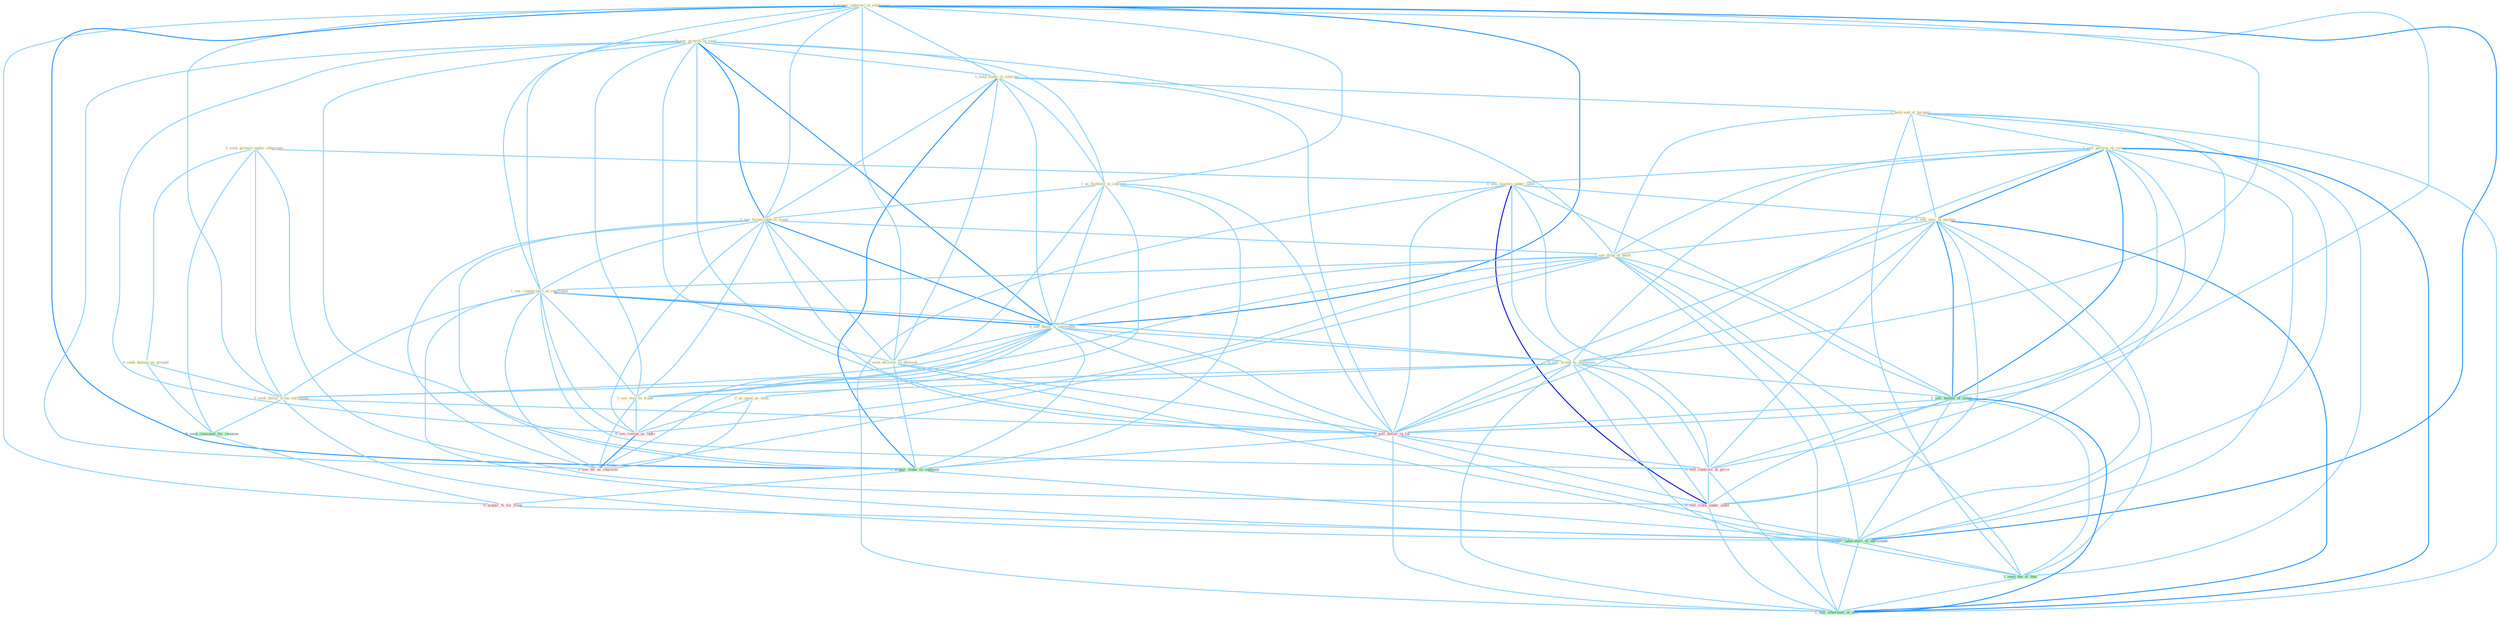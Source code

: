 Graph G{ 
    node
    [shape=polygon,style=filled,width=.5,height=.06,color="#BDFCC9",fixedsize=true,fontsize=4,
    fontcolor="#2f4f4f"];
    {node
    [color="#ffffe0", fontcolor="#8b7d6b"] "1_acquir_interest_in_entitynam " "0_see_growth_in_card " "1_hold_stake_in_interest " "1_hold_end_of_bargain " "1_us_foothold_in_concern " "0_seek_protect_under_othernum " "1_see_turnaround_in_trend " "1_sell_portion_of_receiv " "0_sell_machin_under_label " "0_seek_damag_on_ground " "1_sell_piec_of_packag " "1_see_drop_of_point " "1_see_counterpart_at_entitynam " "0_see_these_in_entitynam " "0_sell_brand_to_entitynam " "1_seen_decreas_in_demand " "0_us_good_as_item " "1_see_step_to_trade " "0_seek_dollar_from_entitynam "}
{node [color="#fff0f5", fontcolor="#b22222"] "0_sell_dollar_in_lot " "0_see_resign_as_indic " "0_acquir_%_for_franc " "0_sell_contract_at_price " "0_sell_cloth_under_label " "0_see_thi_as_reaction "}
edge [color="#B0E2FF"];

	"1_acquir_interest_in_entitynam " -- "0_see_growth_in_card " [w="1", color="#87cefa" ];
	"1_acquir_interest_in_entitynam " -- "1_hold_stake_in_interest " [w="1", color="#87cefa" ];
	"1_acquir_interest_in_entitynam " -- "1_us_foothold_in_concern " [w="1", color="#87cefa" ];
	"1_acquir_interest_in_entitynam " -- "1_see_turnaround_in_trend " [w="1", color="#87cefa" ];
	"1_acquir_interest_in_entitynam " -- "1_see_counterpart_at_entitynam " [w="1", color="#87cefa" ];
	"1_acquir_interest_in_entitynam " -- "0_see_these_in_entitynam " [w="2", color="#1e90ff" , len=0.8];
	"1_acquir_interest_in_entitynam " -- "0_sell_brand_to_entitynam " [w="1", color="#87cefa" ];
	"1_acquir_interest_in_entitynam " -- "1_seen_decreas_in_demand " [w="1", color="#87cefa" ];
	"1_acquir_interest_in_entitynam " -- "0_seek_dollar_from_entitynam " [w="1", color="#87cefa" ];
	"1_acquir_interest_in_entitynam " -- "0_sell_dollar_in_lot " [w="1", color="#87cefa" ];
	"1_acquir_interest_in_entitynam " -- "1_acquir_stake_in_compani " [w="2", color="#1e90ff" , len=0.8];
	"1_acquir_interest_in_entitynam " -- "0_acquir_%_for_franc " [w="1", color="#87cefa" ];
	"1_acquir_interest_in_entitynam " -- "1_acquir_laboratori_of_entitynam " [w="2", color="#1e90ff" , len=0.8];
	"0_see_growth_in_card " -- "1_hold_stake_in_interest " [w="1", color="#87cefa" ];
	"0_see_growth_in_card " -- "1_us_foothold_in_concern " [w="1", color="#87cefa" ];
	"0_see_growth_in_card " -- "1_see_turnaround_in_trend " [w="2", color="#1e90ff" , len=0.8];
	"0_see_growth_in_card " -- "1_see_drop_of_point " [w="1", color="#87cefa" ];
	"0_see_growth_in_card " -- "1_see_counterpart_at_entitynam " [w="1", color="#87cefa" ];
	"0_see_growth_in_card " -- "0_see_these_in_entitynam " [w="2", color="#1e90ff" , len=0.8];
	"0_see_growth_in_card " -- "1_seen_decreas_in_demand " [w="1", color="#87cefa" ];
	"0_see_growth_in_card " -- "1_see_step_to_trade " [w="1", color="#87cefa" ];
	"0_see_growth_in_card " -- "0_sell_dollar_in_lot " [w="1", color="#87cefa" ];
	"0_see_growth_in_card " -- "0_see_resign_as_indic " [w="1", color="#87cefa" ];
	"0_see_growth_in_card " -- "1_acquir_stake_in_compani " [w="1", color="#87cefa" ];
	"0_see_growth_in_card " -- "0_see_thi_as_reaction " [w="1", color="#87cefa" ];
	"1_hold_stake_in_interest " -- "1_hold_end_of_bargain " [w="1", color="#87cefa" ];
	"1_hold_stake_in_interest " -- "1_us_foothold_in_concern " [w="1", color="#87cefa" ];
	"1_hold_stake_in_interest " -- "1_see_turnaround_in_trend " [w="1", color="#87cefa" ];
	"1_hold_stake_in_interest " -- "0_see_these_in_entitynam " [w="1", color="#87cefa" ];
	"1_hold_stake_in_interest " -- "1_seen_decreas_in_demand " [w="1", color="#87cefa" ];
	"1_hold_stake_in_interest " -- "0_sell_dollar_in_lot " [w="1", color="#87cefa" ];
	"1_hold_stake_in_interest " -- "1_acquir_stake_in_compani " [w="2", color="#1e90ff" , len=0.8];
	"1_hold_end_of_bargain " -- "1_sell_portion_of_receiv " [w="1", color="#87cefa" ];
	"1_hold_end_of_bargain " -- "1_sell_piec_of_packag " [w="1", color="#87cefa" ];
	"1_hold_end_of_bargain " -- "1_see_drop_of_point " [w="1", color="#87cefa" ];
	"1_hold_end_of_bargain " -- "1_sell_basket_of_stock " [w="1", color="#87cefa" ];
	"1_hold_end_of_bargain " -- "1_acquir_laboratori_of_entitynam " [w="1", color="#87cefa" ];
	"1_hold_end_of_bargain " -- "1_seen_the_of_that " [w="1", color="#87cefa" ];
	"1_hold_end_of_bargain " -- "1_sell_othernum_of_offic " [w="1", color="#87cefa" ];
	"1_us_foothold_in_concern " -- "1_see_turnaround_in_trend " [w="1", color="#87cefa" ];
	"1_us_foothold_in_concern " -- "0_see_these_in_entitynam " [w="1", color="#87cefa" ];
	"1_us_foothold_in_concern " -- "1_seen_decreas_in_demand " [w="1", color="#87cefa" ];
	"1_us_foothold_in_concern " -- "0_us_good_as_item " [w="1", color="#87cefa" ];
	"1_us_foothold_in_concern " -- "0_sell_dollar_in_lot " [w="1", color="#87cefa" ];
	"1_us_foothold_in_concern " -- "1_acquir_stake_in_compani " [w="1", color="#87cefa" ];
	"0_seek_protect_under_othernum " -- "0_sell_machin_under_label " [w="1", color="#87cefa" ];
	"0_seek_protect_under_othernum " -- "0_seek_damag_on_ground " [w="1", color="#87cefa" ];
	"0_seek_protect_under_othernum " -- "0_seek_dollar_from_entitynam " [w="1", color="#87cefa" ];
	"0_seek_protect_under_othernum " -- "0_seek_classmat_for_reunion " [w="1", color="#87cefa" ];
	"0_seek_protect_under_othernum " -- "0_sell_cloth_under_label " [w="1", color="#87cefa" ];
	"1_see_turnaround_in_trend " -- "1_see_drop_of_point " [w="1", color="#87cefa" ];
	"1_see_turnaround_in_trend " -- "1_see_counterpart_at_entitynam " [w="1", color="#87cefa" ];
	"1_see_turnaround_in_trend " -- "0_see_these_in_entitynam " [w="2", color="#1e90ff" , len=0.8];
	"1_see_turnaround_in_trend " -- "1_seen_decreas_in_demand " [w="1", color="#87cefa" ];
	"1_see_turnaround_in_trend " -- "1_see_step_to_trade " [w="1", color="#87cefa" ];
	"1_see_turnaround_in_trend " -- "0_sell_dollar_in_lot " [w="1", color="#87cefa" ];
	"1_see_turnaround_in_trend " -- "0_see_resign_as_indic " [w="1", color="#87cefa" ];
	"1_see_turnaround_in_trend " -- "1_acquir_stake_in_compani " [w="1", color="#87cefa" ];
	"1_see_turnaround_in_trend " -- "0_see_thi_as_reaction " [w="1", color="#87cefa" ];
	"1_sell_portion_of_receiv " -- "0_sell_machin_under_label " [w="1", color="#87cefa" ];
	"1_sell_portion_of_receiv " -- "1_sell_piec_of_packag " [w="2", color="#1e90ff" , len=0.8];
	"1_sell_portion_of_receiv " -- "1_see_drop_of_point " [w="1", color="#87cefa" ];
	"1_sell_portion_of_receiv " -- "0_sell_brand_to_entitynam " [w="1", color="#87cefa" ];
	"1_sell_portion_of_receiv " -- "1_sell_basket_of_stock " [w="2", color="#1e90ff" , len=0.8];
	"1_sell_portion_of_receiv " -- "0_sell_dollar_in_lot " [w="1", color="#87cefa" ];
	"1_sell_portion_of_receiv " -- "0_sell_contract_at_price " [w="1", color="#87cefa" ];
	"1_sell_portion_of_receiv " -- "1_acquir_laboratori_of_entitynam " [w="1", color="#87cefa" ];
	"1_sell_portion_of_receiv " -- "0_sell_cloth_under_label " [w="1", color="#87cefa" ];
	"1_sell_portion_of_receiv " -- "1_seen_the_of_that " [w="1", color="#87cefa" ];
	"1_sell_portion_of_receiv " -- "1_sell_othernum_of_offic " [w="2", color="#1e90ff" , len=0.8];
	"0_sell_machin_under_label " -- "1_sell_piec_of_packag " [w="1", color="#87cefa" ];
	"0_sell_machin_under_label " -- "0_sell_brand_to_entitynam " [w="1", color="#87cefa" ];
	"0_sell_machin_under_label " -- "1_sell_basket_of_stock " [w="1", color="#87cefa" ];
	"0_sell_machin_under_label " -- "0_sell_dollar_in_lot " [w="1", color="#87cefa" ];
	"0_sell_machin_under_label " -- "0_sell_contract_at_price " [w="1", color="#87cefa" ];
	"0_sell_machin_under_label " -- "0_sell_cloth_under_label " [w="3", color="#0000cd" , len=0.6];
	"0_sell_machin_under_label " -- "1_sell_othernum_of_offic " [w="1", color="#87cefa" ];
	"0_seek_damag_on_ground " -- "0_seek_dollar_from_entitynam " [w="1", color="#87cefa" ];
	"0_seek_damag_on_ground " -- "0_seek_classmat_for_reunion " [w="1", color="#87cefa" ];
	"1_sell_piec_of_packag " -- "1_see_drop_of_point " [w="1", color="#87cefa" ];
	"1_sell_piec_of_packag " -- "0_sell_brand_to_entitynam " [w="1", color="#87cefa" ];
	"1_sell_piec_of_packag " -- "1_sell_basket_of_stock " [w="2", color="#1e90ff" , len=0.8];
	"1_sell_piec_of_packag " -- "0_sell_dollar_in_lot " [w="1", color="#87cefa" ];
	"1_sell_piec_of_packag " -- "0_sell_contract_at_price " [w="1", color="#87cefa" ];
	"1_sell_piec_of_packag " -- "1_acquir_laboratori_of_entitynam " [w="1", color="#87cefa" ];
	"1_sell_piec_of_packag " -- "0_sell_cloth_under_label " [w="1", color="#87cefa" ];
	"1_sell_piec_of_packag " -- "1_seen_the_of_that " [w="1", color="#87cefa" ];
	"1_sell_piec_of_packag " -- "1_sell_othernum_of_offic " [w="2", color="#1e90ff" , len=0.8];
	"1_see_drop_of_point " -- "1_see_counterpart_at_entitynam " [w="1", color="#87cefa" ];
	"1_see_drop_of_point " -- "0_see_these_in_entitynam " [w="1", color="#87cefa" ];
	"1_see_drop_of_point " -- "1_see_step_to_trade " [w="1", color="#87cefa" ];
	"1_see_drop_of_point " -- "1_sell_basket_of_stock " [w="1", color="#87cefa" ];
	"1_see_drop_of_point " -- "0_see_resign_as_indic " [w="1", color="#87cefa" ];
	"1_see_drop_of_point " -- "1_acquir_laboratori_of_entitynam " [w="1", color="#87cefa" ];
	"1_see_drop_of_point " -- "1_seen_the_of_that " [w="1", color="#87cefa" ];
	"1_see_drop_of_point " -- "1_sell_othernum_of_offic " [w="1", color="#87cefa" ];
	"1_see_drop_of_point " -- "0_see_thi_as_reaction " [w="1", color="#87cefa" ];
	"1_see_counterpart_at_entitynam " -- "0_see_these_in_entitynam " [w="2", color="#1e90ff" , len=0.8];
	"1_see_counterpart_at_entitynam " -- "0_sell_brand_to_entitynam " [w="1", color="#87cefa" ];
	"1_see_counterpart_at_entitynam " -- "1_see_step_to_trade " [w="1", color="#87cefa" ];
	"1_see_counterpart_at_entitynam " -- "0_seek_dollar_from_entitynam " [w="1", color="#87cefa" ];
	"1_see_counterpart_at_entitynam " -- "0_see_resign_as_indic " [w="1", color="#87cefa" ];
	"1_see_counterpart_at_entitynam " -- "0_sell_contract_at_price " [w="1", color="#87cefa" ];
	"1_see_counterpart_at_entitynam " -- "1_acquir_laboratori_of_entitynam " [w="1", color="#87cefa" ];
	"1_see_counterpart_at_entitynam " -- "0_see_thi_as_reaction " [w="1", color="#87cefa" ];
	"0_see_these_in_entitynam " -- "0_sell_brand_to_entitynam " [w="1", color="#87cefa" ];
	"0_see_these_in_entitynam " -- "1_seen_decreas_in_demand " [w="1", color="#87cefa" ];
	"0_see_these_in_entitynam " -- "1_see_step_to_trade " [w="1", color="#87cefa" ];
	"0_see_these_in_entitynam " -- "0_seek_dollar_from_entitynam " [w="1", color="#87cefa" ];
	"0_see_these_in_entitynam " -- "0_sell_dollar_in_lot " [w="1", color="#87cefa" ];
	"0_see_these_in_entitynam " -- "0_see_resign_as_indic " [w="1", color="#87cefa" ];
	"0_see_these_in_entitynam " -- "1_acquir_stake_in_compani " [w="1", color="#87cefa" ];
	"0_see_these_in_entitynam " -- "1_acquir_laboratori_of_entitynam " [w="1", color="#87cefa" ];
	"0_see_these_in_entitynam " -- "0_see_thi_as_reaction " [w="1", color="#87cefa" ];
	"0_sell_brand_to_entitynam " -- "1_see_step_to_trade " [w="1", color="#87cefa" ];
	"0_sell_brand_to_entitynam " -- "0_seek_dollar_from_entitynam " [w="1", color="#87cefa" ];
	"0_sell_brand_to_entitynam " -- "1_sell_basket_of_stock " [w="1", color="#87cefa" ];
	"0_sell_brand_to_entitynam " -- "0_sell_dollar_in_lot " [w="1", color="#87cefa" ];
	"0_sell_brand_to_entitynam " -- "0_sell_contract_at_price " [w="1", color="#87cefa" ];
	"0_sell_brand_to_entitynam " -- "1_acquir_laboratori_of_entitynam " [w="1", color="#87cefa" ];
	"0_sell_brand_to_entitynam " -- "0_sell_cloth_under_label " [w="1", color="#87cefa" ];
	"0_sell_brand_to_entitynam " -- "1_sell_othernum_of_offic " [w="1", color="#87cefa" ];
	"1_seen_decreas_in_demand " -- "0_sell_dollar_in_lot " [w="1", color="#87cefa" ];
	"1_seen_decreas_in_demand " -- "1_acquir_stake_in_compani " [w="1", color="#87cefa" ];
	"1_seen_decreas_in_demand " -- "1_seen_the_of_that " [w="1", color="#87cefa" ];
	"0_us_good_as_item " -- "0_see_resign_as_indic " [w="1", color="#87cefa" ];
	"0_us_good_as_item " -- "0_see_thi_as_reaction " [w="1", color="#87cefa" ];
	"1_see_step_to_trade " -- "0_see_resign_as_indic " [w="1", color="#87cefa" ];
	"1_see_step_to_trade " -- "0_see_thi_as_reaction " [w="1", color="#87cefa" ];
	"0_seek_dollar_from_entitynam " -- "0_seek_classmat_for_reunion " [w="1", color="#87cefa" ];
	"0_seek_dollar_from_entitynam " -- "0_sell_dollar_in_lot " [w="1", color="#87cefa" ];
	"0_seek_dollar_from_entitynam " -- "1_acquir_laboratori_of_entitynam " [w="1", color="#87cefa" ];
	"0_seek_classmat_for_reunion " -- "0_acquir_%_for_franc " [w="1", color="#87cefa" ];
	"1_sell_basket_of_stock " -- "0_sell_dollar_in_lot " [w="1", color="#87cefa" ];
	"1_sell_basket_of_stock " -- "0_sell_contract_at_price " [w="1", color="#87cefa" ];
	"1_sell_basket_of_stock " -- "1_acquir_laboratori_of_entitynam " [w="1", color="#87cefa" ];
	"1_sell_basket_of_stock " -- "0_sell_cloth_under_label " [w="1", color="#87cefa" ];
	"1_sell_basket_of_stock " -- "1_seen_the_of_that " [w="1", color="#87cefa" ];
	"1_sell_basket_of_stock " -- "1_sell_othernum_of_offic " [w="2", color="#1e90ff" , len=0.8];
	"0_sell_dollar_in_lot " -- "1_acquir_stake_in_compani " [w="1", color="#87cefa" ];
	"0_sell_dollar_in_lot " -- "0_sell_contract_at_price " [w="1", color="#87cefa" ];
	"0_sell_dollar_in_lot " -- "0_sell_cloth_under_label " [w="1", color="#87cefa" ];
	"0_sell_dollar_in_lot " -- "1_sell_othernum_of_offic " [w="1", color="#87cefa" ];
	"0_see_resign_as_indic " -- "0_see_thi_as_reaction " [w="2", color="#1e90ff" , len=0.8];
	"1_acquir_stake_in_compani " -- "0_acquir_%_for_franc " [w="1", color="#87cefa" ];
	"1_acquir_stake_in_compani " -- "1_acquir_laboratori_of_entitynam " [w="1", color="#87cefa" ];
	"0_acquir_%_for_franc " -- "1_acquir_laboratori_of_entitynam " [w="1", color="#87cefa" ];
	"0_sell_contract_at_price " -- "0_sell_cloth_under_label " [w="1", color="#87cefa" ];
	"0_sell_contract_at_price " -- "1_sell_othernum_of_offic " [w="1", color="#87cefa" ];
	"1_acquir_laboratori_of_entitynam " -- "1_seen_the_of_that " [w="1", color="#87cefa" ];
	"1_acquir_laboratori_of_entitynam " -- "1_sell_othernum_of_offic " [w="1", color="#87cefa" ];
	"0_sell_cloth_under_label " -- "1_sell_othernum_of_offic " [w="1", color="#87cefa" ];
	"1_seen_the_of_that " -- "1_sell_othernum_of_offic " [w="1", color="#87cefa" ];
}